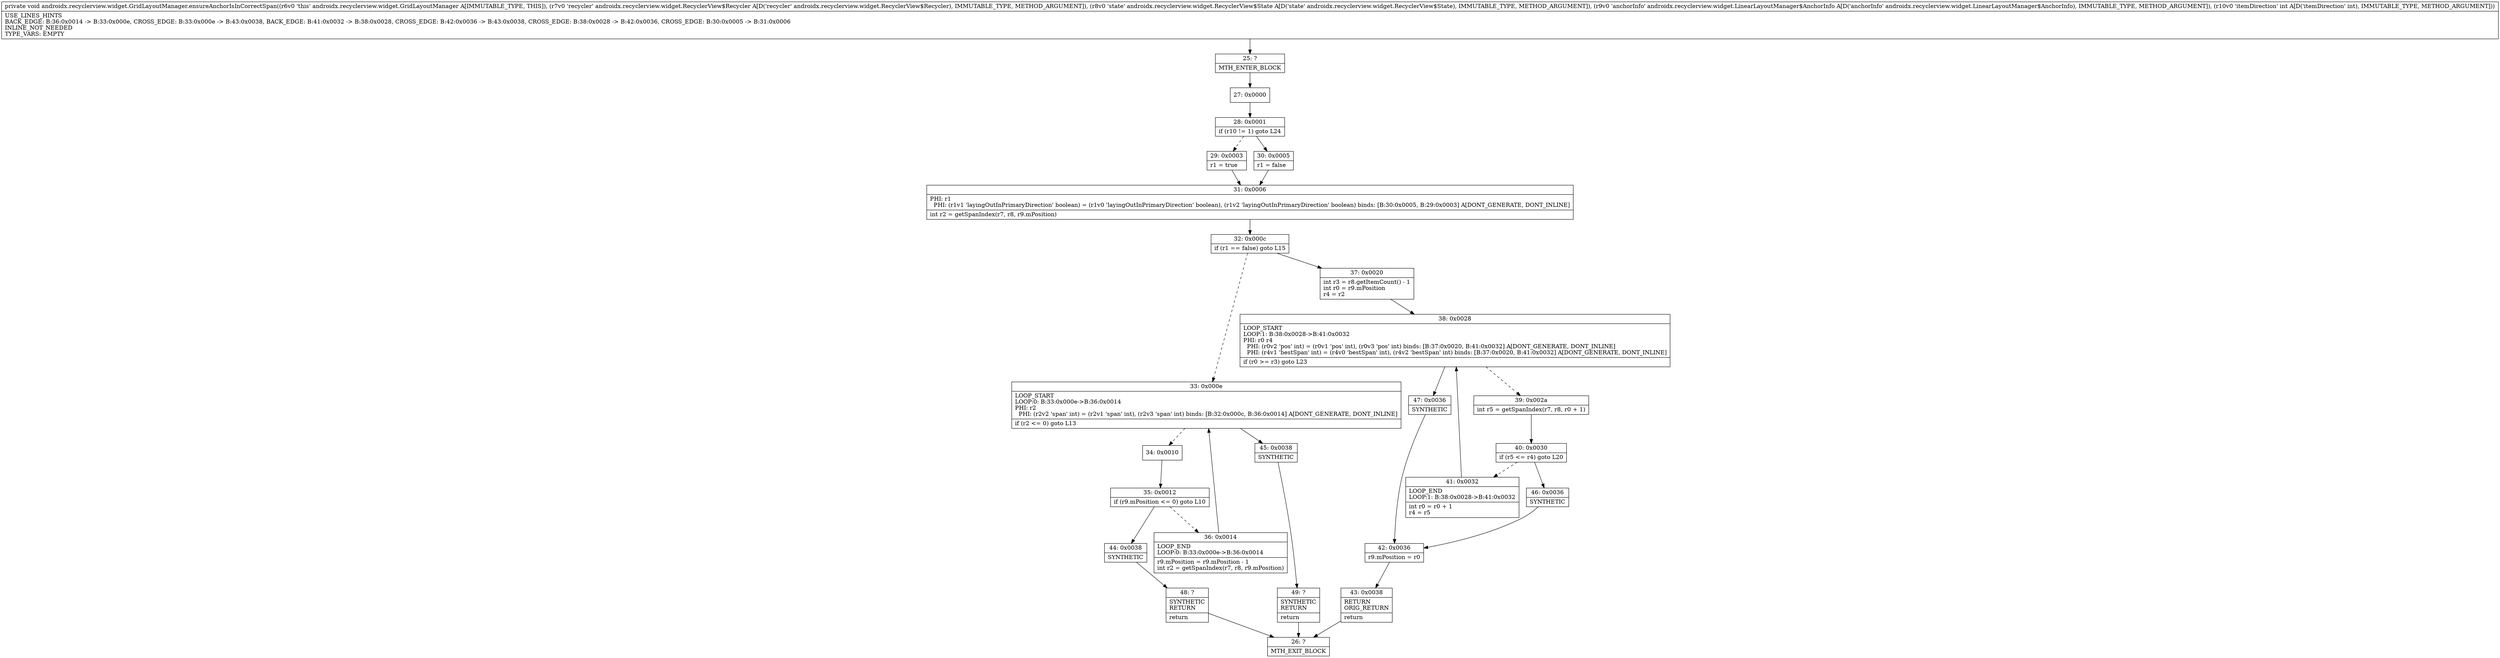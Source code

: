 digraph "CFG forandroidx.recyclerview.widget.GridLayoutManager.ensureAnchorIsInCorrectSpan(Landroidx\/recyclerview\/widget\/RecyclerView$Recycler;Landroidx\/recyclerview\/widget\/RecyclerView$State;Landroidx\/recyclerview\/widget\/LinearLayoutManager$AnchorInfo;I)V" {
Node_25 [shape=record,label="{25\:\ ?|MTH_ENTER_BLOCK\l}"];
Node_27 [shape=record,label="{27\:\ 0x0000}"];
Node_28 [shape=record,label="{28\:\ 0x0001|if (r10 != 1) goto L24\l}"];
Node_29 [shape=record,label="{29\:\ 0x0003|r1 = true\l}"];
Node_31 [shape=record,label="{31\:\ 0x0006|PHI: r1 \l  PHI: (r1v1 'layingOutInPrimaryDirection' boolean) = (r1v0 'layingOutInPrimaryDirection' boolean), (r1v2 'layingOutInPrimaryDirection' boolean) binds: [B:30:0x0005, B:29:0x0003] A[DONT_GENERATE, DONT_INLINE]\l|int r2 = getSpanIndex(r7, r8, r9.mPosition)\l}"];
Node_32 [shape=record,label="{32\:\ 0x000c|if (r1 == false) goto L15\l}"];
Node_33 [shape=record,label="{33\:\ 0x000e|LOOP_START\lLOOP:0: B:33:0x000e\-\>B:36:0x0014\lPHI: r2 \l  PHI: (r2v2 'span' int) = (r2v1 'span' int), (r2v3 'span' int) binds: [B:32:0x000c, B:36:0x0014] A[DONT_GENERATE, DONT_INLINE]\l|if (r2 \<= 0) goto L13\l}"];
Node_34 [shape=record,label="{34\:\ 0x0010}"];
Node_35 [shape=record,label="{35\:\ 0x0012|if (r9.mPosition \<= 0) goto L10\l}"];
Node_36 [shape=record,label="{36\:\ 0x0014|LOOP_END\lLOOP:0: B:33:0x000e\-\>B:36:0x0014\l|r9.mPosition = r9.mPosition \- 1\lint r2 = getSpanIndex(r7, r8, r9.mPosition)\l}"];
Node_44 [shape=record,label="{44\:\ 0x0038|SYNTHETIC\l}"];
Node_48 [shape=record,label="{48\:\ ?|SYNTHETIC\lRETURN\l|return\l}"];
Node_26 [shape=record,label="{26\:\ ?|MTH_EXIT_BLOCK\l}"];
Node_45 [shape=record,label="{45\:\ 0x0038|SYNTHETIC\l}"];
Node_49 [shape=record,label="{49\:\ ?|SYNTHETIC\lRETURN\l|return\l}"];
Node_37 [shape=record,label="{37\:\ 0x0020|int r3 = r8.getItemCount() \- 1\lint r0 = r9.mPosition\lr4 = r2\l}"];
Node_38 [shape=record,label="{38\:\ 0x0028|LOOP_START\lLOOP:1: B:38:0x0028\-\>B:41:0x0032\lPHI: r0 r4 \l  PHI: (r0v2 'pos' int) = (r0v1 'pos' int), (r0v3 'pos' int) binds: [B:37:0x0020, B:41:0x0032] A[DONT_GENERATE, DONT_INLINE]\l  PHI: (r4v1 'bestSpan' int) = (r4v0 'bestSpan' int), (r4v2 'bestSpan' int) binds: [B:37:0x0020, B:41:0x0032] A[DONT_GENERATE, DONT_INLINE]\l|if (r0 \>= r3) goto L23\l}"];
Node_39 [shape=record,label="{39\:\ 0x002a|int r5 = getSpanIndex(r7, r8, r0 + 1)\l}"];
Node_40 [shape=record,label="{40\:\ 0x0030|if (r5 \<= r4) goto L20\l}"];
Node_41 [shape=record,label="{41\:\ 0x0032|LOOP_END\lLOOP:1: B:38:0x0028\-\>B:41:0x0032\l|int r0 = r0 + 1\lr4 = r5\l}"];
Node_46 [shape=record,label="{46\:\ 0x0036|SYNTHETIC\l}"];
Node_42 [shape=record,label="{42\:\ 0x0036|r9.mPosition = r0\l}"];
Node_43 [shape=record,label="{43\:\ 0x0038|RETURN\lORIG_RETURN\l|return\l}"];
Node_47 [shape=record,label="{47\:\ 0x0036|SYNTHETIC\l}"];
Node_30 [shape=record,label="{30\:\ 0x0005|r1 = false\l}"];
MethodNode[shape=record,label="{private void androidx.recyclerview.widget.GridLayoutManager.ensureAnchorIsInCorrectSpan((r6v0 'this' androidx.recyclerview.widget.GridLayoutManager A[IMMUTABLE_TYPE, THIS]), (r7v0 'recycler' androidx.recyclerview.widget.RecyclerView$Recycler A[D('recycler' androidx.recyclerview.widget.RecyclerView$Recycler), IMMUTABLE_TYPE, METHOD_ARGUMENT]), (r8v0 'state' androidx.recyclerview.widget.RecyclerView$State A[D('state' androidx.recyclerview.widget.RecyclerView$State), IMMUTABLE_TYPE, METHOD_ARGUMENT]), (r9v0 'anchorInfo' androidx.recyclerview.widget.LinearLayoutManager$AnchorInfo A[D('anchorInfo' androidx.recyclerview.widget.LinearLayoutManager$AnchorInfo), IMMUTABLE_TYPE, METHOD_ARGUMENT]), (r10v0 'itemDirection' int A[D('itemDirection' int), IMMUTABLE_TYPE, METHOD_ARGUMENT]))  | USE_LINES_HINTS\lBACK_EDGE: B:36:0x0014 \-\> B:33:0x000e, CROSS_EDGE: B:33:0x000e \-\> B:43:0x0038, BACK_EDGE: B:41:0x0032 \-\> B:38:0x0028, CROSS_EDGE: B:42:0x0036 \-\> B:43:0x0038, CROSS_EDGE: B:38:0x0028 \-\> B:42:0x0036, CROSS_EDGE: B:30:0x0005 \-\> B:31:0x0006\lINLINE_NOT_NEEDED\lTYPE_VARS: EMPTY\l}"];
MethodNode -> Node_25;Node_25 -> Node_27;
Node_27 -> Node_28;
Node_28 -> Node_29[style=dashed];
Node_28 -> Node_30;
Node_29 -> Node_31;
Node_31 -> Node_32;
Node_32 -> Node_33[style=dashed];
Node_32 -> Node_37;
Node_33 -> Node_34[style=dashed];
Node_33 -> Node_45;
Node_34 -> Node_35;
Node_35 -> Node_36[style=dashed];
Node_35 -> Node_44;
Node_36 -> Node_33;
Node_44 -> Node_48;
Node_48 -> Node_26;
Node_45 -> Node_49;
Node_49 -> Node_26;
Node_37 -> Node_38;
Node_38 -> Node_39[style=dashed];
Node_38 -> Node_47;
Node_39 -> Node_40;
Node_40 -> Node_41[style=dashed];
Node_40 -> Node_46;
Node_41 -> Node_38;
Node_46 -> Node_42;
Node_42 -> Node_43;
Node_43 -> Node_26;
Node_47 -> Node_42;
Node_30 -> Node_31;
}


